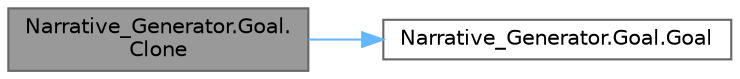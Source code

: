 digraph "Narrative_Generator.Goal.Clone"
{
 // LATEX_PDF_SIZE
  bgcolor="transparent";
  edge [fontname=Helvetica,fontsize=10,labelfontname=Helvetica,labelfontsize=10];
  node [fontname=Helvetica,fontsize=10,shape=box,height=0.2,width=0.4];
  rankdir="LR";
  Node1 [label="Narrative_Generator.Goal.\lClone",height=0.2,width=0.4,color="gray40", fillcolor="grey60", style="filled", fontcolor="black",tooltip="Method for cloning a goal instance."];
  Node1 -> Node2 [color="steelblue1",style="solid"];
  Node2 [label="Narrative_Generator.Goal.Goal",height=0.2,width=0.4,color="grey40", fillcolor="white", style="filled",URL="$class_narrative___generator_1_1_goal.html#aed1412b5403dd33650796a92f4863537",tooltip="Constructor without parameters."];
}
